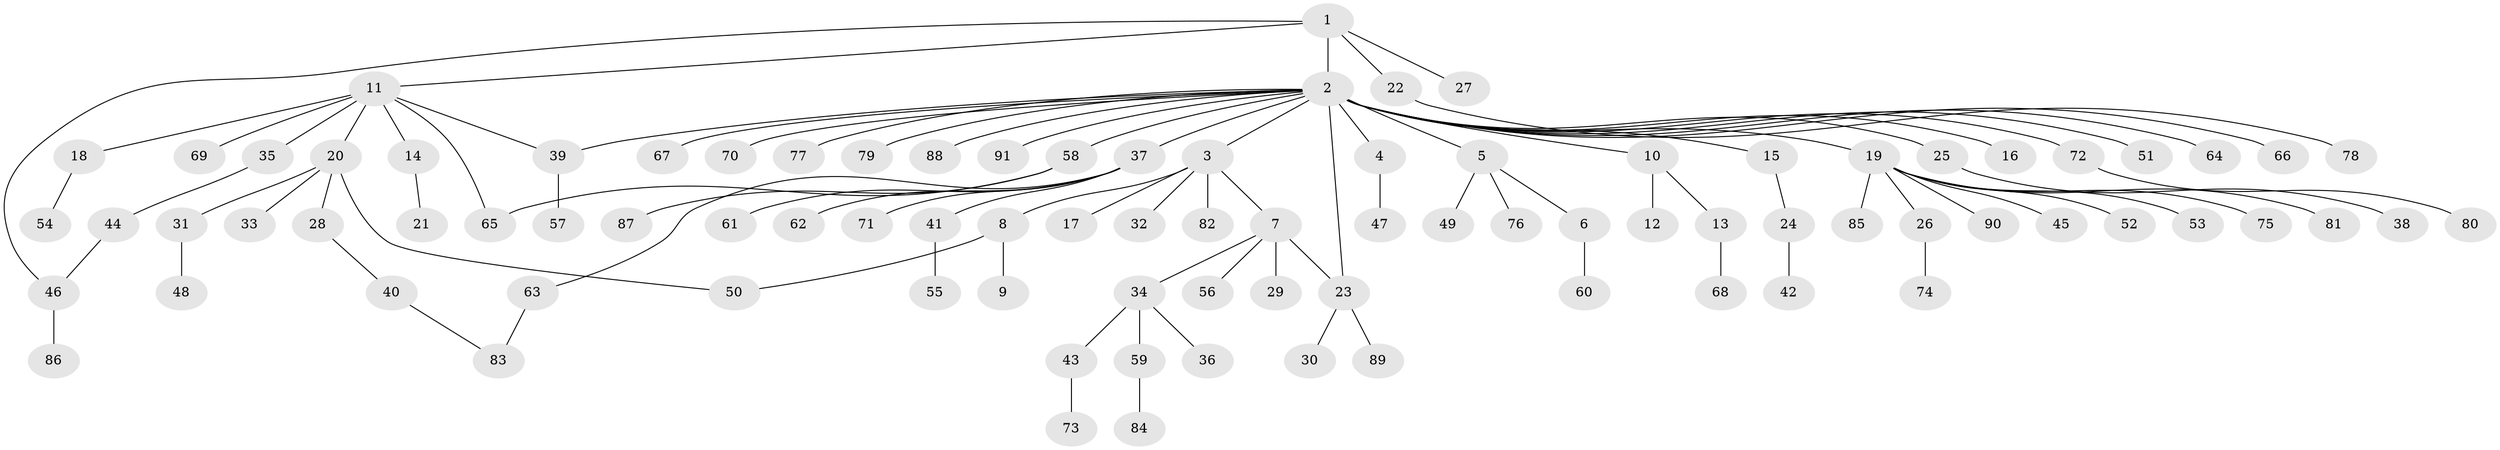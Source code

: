 // Generated by graph-tools (version 1.1) at 2025/49/03/09/25 03:49:56]
// undirected, 91 vertices, 96 edges
graph export_dot {
graph [start="1"]
  node [color=gray90,style=filled];
  1;
  2;
  3;
  4;
  5;
  6;
  7;
  8;
  9;
  10;
  11;
  12;
  13;
  14;
  15;
  16;
  17;
  18;
  19;
  20;
  21;
  22;
  23;
  24;
  25;
  26;
  27;
  28;
  29;
  30;
  31;
  32;
  33;
  34;
  35;
  36;
  37;
  38;
  39;
  40;
  41;
  42;
  43;
  44;
  45;
  46;
  47;
  48;
  49;
  50;
  51;
  52;
  53;
  54;
  55;
  56;
  57;
  58;
  59;
  60;
  61;
  62;
  63;
  64;
  65;
  66;
  67;
  68;
  69;
  70;
  71;
  72;
  73;
  74;
  75;
  76;
  77;
  78;
  79;
  80;
  81;
  82;
  83;
  84;
  85;
  86;
  87;
  88;
  89;
  90;
  91;
  1 -- 2;
  1 -- 11;
  1 -- 22;
  1 -- 27;
  1 -- 46;
  2 -- 3;
  2 -- 4;
  2 -- 5;
  2 -- 10;
  2 -- 15;
  2 -- 16;
  2 -- 19;
  2 -- 23;
  2 -- 25;
  2 -- 37;
  2 -- 39;
  2 -- 51;
  2 -- 58;
  2 -- 64;
  2 -- 66;
  2 -- 67;
  2 -- 70;
  2 -- 72;
  2 -- 77;
  2 -- 79;
  2 -- 88;
  2 -- 91;
  3 -- 7;
  3 -- 8;
  3 -- 17;
  3 -- 32;
  3 -- 82;
  4 -- 47;
  5 -- 6;
  5 -- 49;
  5 -- 76;
  6 -- 60;
  7 -- 23;
  7 -- 29;
  7 -- 34;
  7 -- 56;
  8 -- 9;
  8 -- 50;
  10 -- 12;
  10 -- 13;
  11 -- 14;
  11 -- 18;
  11 -- 20;
  11 -- 35;
  11 -- 39;
  11 -- 65;
  11 -- 69;
  13 -- 68;
  14 -- 21;
  15 -- 24;
  18 -- 54;
  19 -- 26;
  19 -- 45;
  19 -- 52;
  19 -- 53;
  19 -- 75;
  19 -- 81;
  19 -- 85;
  19 -- 90;
  20 -- 28;
  20 -- 31;
  20 -- 33;
  20 -- 50;
  22 -- 78;
  23 -- 30;
  23 -- 89;
  24 -- 42;
  25 -- 38;
  26 -- 74;
  28 -- 40;
  31 -- 48;
  34 -- 36;
  34 -- 43;
  34 -- 59;
  35 -- 44;
  37 -- 41;
  37 -- 61;
  37 -- 62;
  37 -- 63;
  37 -- 71;
  39 -- 57;
  40 -- 83;
  41 -- 55;
  43 -- 73;
  44 -- 46;
  46 -- 86;
  58 -- 65;
  58 -- 87;
  59 -- 84;
  63 -- 83;
  72 -- 80;
}
